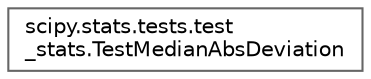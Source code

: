 digraph "Graphical Class Hierarchy"
{
 // LATEX_PDF_SIZE
  bgcolor="transparent";
  edge [fontname=Helvetica,fontsize=10,labelfontname=Helvetica,labelfontsize=10];
  node [fontname=Helvetica,fontsize=10,shape=box,height=0.2,width=0.4];
  rankdir="LR";
  Node0 [id="Node000000",label="scipy.stats.tests.test\l_stats.TestMedianAbsDeviation",height=0.2,width=0.4,color="grey40", fillcolor="white", style="filled",URL="$d0/d13/classscipy_1_1stats_1_1tests_1_1test__stats_1_1TestMedianAbsDeviation.html",tooltip=" "];
}
